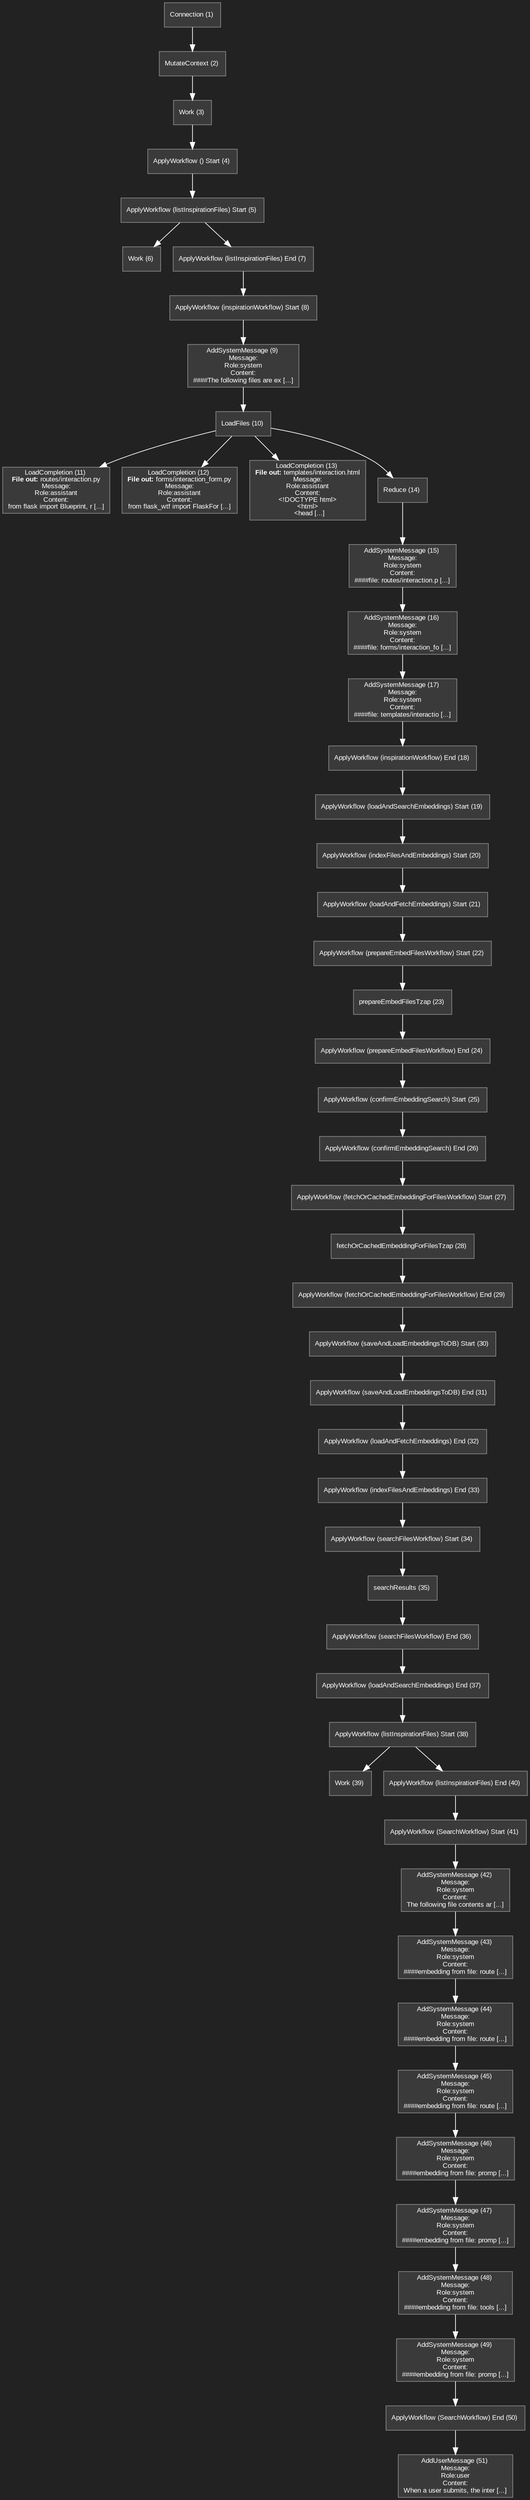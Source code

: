 digraph G {

	graph [bgcolor="#222222", fontcolor="white", fontname="Arial", fontsize=10];
    node [shape=box, style=filled, fillcolor="#3a3a3a", fontcolor="white", fontname="Arial", fontsize=10, color="#888888"];
    edge [color="#ffffff", fontcolor="white", fontname="Arial", fontsize=10];
"tzap_1" [label=<Connection (1) > ];
"tzap_2" [label=<MutateContext (2) > ];
"tzap_3" [label=<Work (3) > ];
"tzap_4" [label=<ApplyWorkflow () Start (4) > ];
"tzap_5" [label=<ApplyWorkflow (listInspirationFiles) Start (5) > ];
"tzap_6" [label=<Work (6) > ];
"tzap_7" [label=<ApplyWorkflow (listInspirationFiles) End (7) > ];
"tzap_8" [label=<ApplyWorkflow (inspirationWorkflow) Start (8) > ];
"tzap_9" [label=<AddSystemMessage (9) <br/>Message:<br/>Role:system<br/>Content:<br/>####The following files are ex [...]> ];
"tzap_10" [label=<LoadFiles (10) > ];
"tzap_11" [label=<LoadCompletion (11) <br/><b>File out:</b> routes/interaction.py<br/>Message:<br/>Role:assistant<br/>Content:<br/>from flask import Blueprint, r [...]> ];
"tzap_12" [label=<LoadCompletion (12) <br/><b>File out:</b> forms/interaction_form.py<br/>Message:<br/>Role:assistant<br/>Content:<br/>from flask_wtf import FlaskFor [...]> ];
"tzap_13" [label=<LoadCompletion (13) <br/><b>File out:</b> templates/interaction.html<br/>Message:<br/>Role:assistant<br/>Content:<br/>&lt;!DOCTYPE html&gt;<br/>&lt;html&gt;<br/>  &lt;head [...]> ];
"tzap_14" [label=<Reduce (14) > ];
"tzap_15" [label=<AddSystemMessage (15) <br/>Message:<br/>Role:system<br/>Content:<br/>####file: routes/interaction.p [...]> ];
"tzap_16" [label=<AddSystemMessage (16) <br/>Message:<br/>Role:system<br/>Content:<br/>####file: forms/interaction_fo [...]> ];
"tzap_17" [label=<AddSystemMessage (17) <br/>Message:<br/>Role:system<br/>Content:<br/>####file: templates/interactio [...]> ];
"tzap_18" [label=<ApplyWorkflow (inspirationWorkflow) End (18) > ];
"tzap_19" [label=<ApplyWorkflow (loadAndSearchEmbeddings) Start (19) > ];
"tzap_20" [label=<ApplyWorkflow (indexFilesAndEmbeddings) Start (20) > ];
"tzap_21" [label=<ApplyWorkflow (loadAndFetchEmbeddings) Start (21) > ];
"tzap_22" [label=<ApplyWorkflow (prepareEmbedFilesWorkflow) Start (22) > ];
"tzap_23" [label=<prepareEmbedFilesTzap (23) > ];
"tzap_24" [label=<ApplyWorkflow (prepareEmbedFilesWorkflow) End (24) > ];
"tzap_25" [label=<ApplyWorkflow (confirmEmbeddingSearch) Start (25) > ];
"tzap_26" [label=<ApplyWorkflow (confirmEmbeddingSearch) End (26) > ];
"tzap_27" [label=<ApplyWorkflow (fetchOrCachedEmbeddingForFilesWorkflow) Start (27) > ];
"tzap_28" [label=<fetchOrCachedEmbeddingForFilesTzap (28) > ];
"tzap_29" [label=<ApplyWorkflow (fetchOrCachedEmbeddingForFilesWorkflow) End (29) > ];
"tzap_30" [label=<ApplyWorkflow (saveAndLoadEmbeddingsToDB) Start (30) > ];
"tzap_31" [label=<ApplyWorkflow (saveAndLoadEmbeddingsToDB) End (31) > ];
"tzap_32" [label=<ApplyWorkflow (loadAndFetchEmbeddings) End (32) > ];
"tzap_33" [label=<ApplyWorkflow (indexFilesAndEmbeddings) End (33) > ];
"tzap_34" [label=<ApplyWorkflow (searchFilesWorkflow) Start (34) > ];
"tzap_35" [label=<searchResults (35) > ];
"tzap_36" [label=<ApplyWorkflow (searchFilesWorkflow) End (36) > ];
"tzap_37" [label=<ApplyWorkflow (loadAndSearchEmbeddings) End (37) > ];
"tzap_38" [label=<ApplyWorkflow (listInspirationFiles) Start (38) > ];
"tzap_39" [label=<Work (39) > ];
"tzap_40" [label=<ApplyWorkflow (listInspirationFiles) End (40) > ];
"tzap_41" [label=<ApplyWorkflow (SearchWorkflow) Start (41) > ];
"tzap_42" [label=<AddSystemMessage (42) <br/>Message:<br/>Role:system<br/>Content:<br/>The following file contents ar [...]> ];
"tzap_43" [label=<AddSystemMessage (43) <br/>Message:<br/>Role:system<br/>Content:<br/>####embedding from file: route [...]> ];
"tzap_44" [label=<AddSystemMessage (44) <br/>Message:<br/>Role:system<br/>Content:<br/>####embedding from file: route [...]> ];
"tzap_45" [label=<AddSystemMessage (45) <br/>Message:<br/>Role:system<br/>Content:<br/>####embedding from file: route [...]> ];
"tzap_46" [label=<AddSystemMessage (46) <br/>Message:<br/>Role:system<br/>Content:<br/>####embedding from file: promp [...]> ];
"tzap_47" [label=<AddSystemMessage (47) <br/>Message:<br/>Role:system<br/>Content:<br/>####embedding from file: promp [...]> ];
"tzap_48" [label=<AddSystemMessage (48) <br/>Message:<br/>Role:system<br/>Content:<br/>####embedding from file: tools [...]> ];
"tzap_49" [label=<AddSystemMessage (49) <br/>Message:<br/>Role:system<br/>Content:<br/>####embedding from file: promp [...]> ];
"tzap_50" [label=<ApplyWorkflow (SearchWorkflow) End (50) > ];
"tzap_51" [label=<AddUserMessage (51) <br/>Message:<br/>Role:user<br/>Content:<br/>When a user submits, the inter [...]> ];
"tzap_1" -> "tzap_2";
"tzap_2" -> "tzap_3";
"tzap_3" -> "tzap_4";
"tzap_4" -> "tzap_5";
"tzap_5" -> "tzap_6";
"tzap_5" -> "tzap_7";
"tzap_7" -> "tzap_8";
"tzap_8" -> "tzap_9";
"tzap_9" -> "tzap_10";
"tzap_10" -> "tzap_11";
"tzap_10" -> "tzap_12";
"tzap_10" -> "tzap_13";
"tzap_10" -> "tzap_14";
"tzap_14" -> "tzap_15";
"tzap_15" -> "tzap_16";
"tzap_16" -> "tzap_17";
"tzap_17" -> "tzap_18";
"tzap_18" -> "tzap_19";
"tzap_19" -> "tzap_20";
"tzap_20" -> "tzap_21";
"tzap_21" -> "tzap_22";
"tzap_22" -> "tzap_23";
"tzap_23" -> "tzap_24";
"tzap_24" -> "tzap_25";
"tzap_25" -> "tzap_26";
"tzap_26" -> "tzap_27";
"tzap_27" -> "tzap_28";
"tzap_28" -> "tzap_29";
"tzap_29" -> "tzap_30";
"tzap_30" -> "tzap_31";
"tzap_31" -> "tzap_32";
"tzap_32" -> "tzap_33";
"tzap_33" -> "tzap_34";
"tzap_34" -> "tzap_35";
"tzap_35" -> "tzap_36";
"tzap_36" -> "tzap_37";
"tzap_37" -> "tzap_38";
"tzap_38" -> "tzap_39";
"tzap_38" -> "tzap_40";
"tzap_40" -> "tzap_41";
"tzap_41" -> "tzap_42";
"tzap_42" -> "tzap_43";
"tzap_43" -> "tzap_44";
"tzap_44" -> "tzap_45";
"tzap_45" -> "tzap_46";
"tzap_46" -> "tzap_47";
"tzap_47" -> "tzap_48";
"tzap_48" -> "tzap_49";
"tzap_49" -> "tzap_50";
"tzap_50" -> "tzap_51";
}
